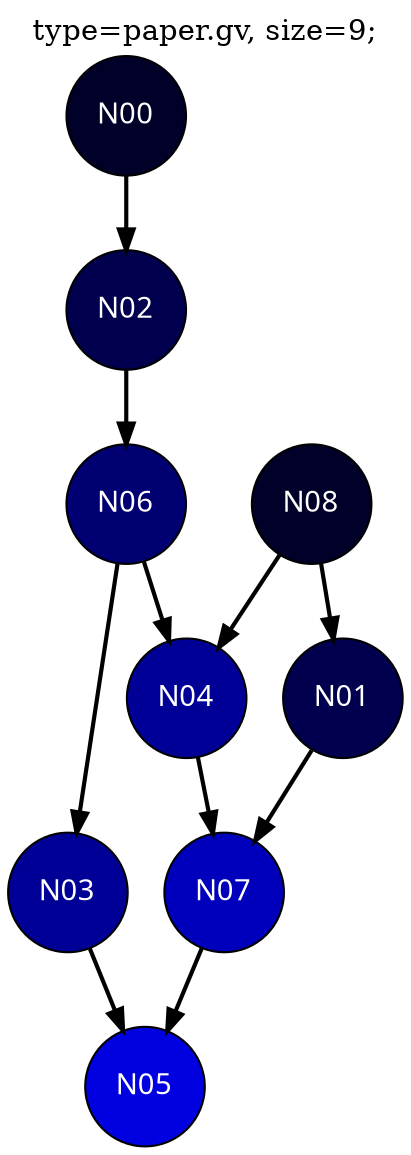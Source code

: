 # Visualization of Graph ./graph_output/paper.gv, size=9

digraph g {

	#TITLE
	labelloc="t";
	label="type=paper.gv, size=9;"

	# NODES
	N00 [ color="#000000", fillcolor="#000029", fontcolor=white, fontname="Courier:italic", shape="circle", style="filled,solid" ];
	N01 [ color="#000000", fillcolor="#00004e", fontcolor=white, fontname="Courier:italic", shape="circle", style="filled,solid" ];
	N02 [ color="#000000", fillcolor="#00004e", fontcolor=white, fontname="Courier:italic", shape="circle", style="filled,solid" ];
	N03 [ color="#000000", fillcolor="#000097", fontcolor=white, fontname="Courier:italic", shape="circle", style="filled,solid" ];
	N04 [ color="#000000", fillcolor="#000097", fontcolor=white, fontname="Courier:italic", shape="circle", style="filled,solid" ];
	N05 [ color="#000000", fillcolor="#0000e1", fontcolor=white, fontname="Courier:italic", shape="circle", style="filled,solid" ];
	N06 [ color="#000000", fillcolor="#000073", fontcolor=white, fontname="Courier:italic", shape="circle", style="filled,solid" ];
	N07 [ color="#000000", fillcolor="#0000bc", fontcolor=white, fontname="Courier:italic", shape="circle", style="filled,solid" ];
	N08 [ color="#000000", fillcolor="#000029", fontcolor=white, fontname="Courier:italic", shape="circle", style="filled,solid" ];

	# EDGES
	N00 -> N02 [ penwidth=2, style="solid", color="#000000" ];
	N01 -> N07 [ penwidth=2, style="solid", color="#000000" ];
	N02 -> N06 [ penwidth=2, style="solid", color="#000000" ];
	N03 -> N05 [ penwidth=2, style="solid", color="#000000" ];
	N04 -> N07 [ penwidth=2, style="solid", color="#000000" ];
	N06 -> N03 [ penwidth=2, style="solid", color="#000000" ];
	N06 -> N04 [ penwidth=2, style="solid", color="#000000" ];
	N07 -> N05 [ penwidth=2, style="solid", color="#000000" ];
	N08 -> N01 [ penwidth=2, style="solid", color="#000000" ];
	N08 -> N04 [ penwidth=2, style="solid", color="#000000" ];
}